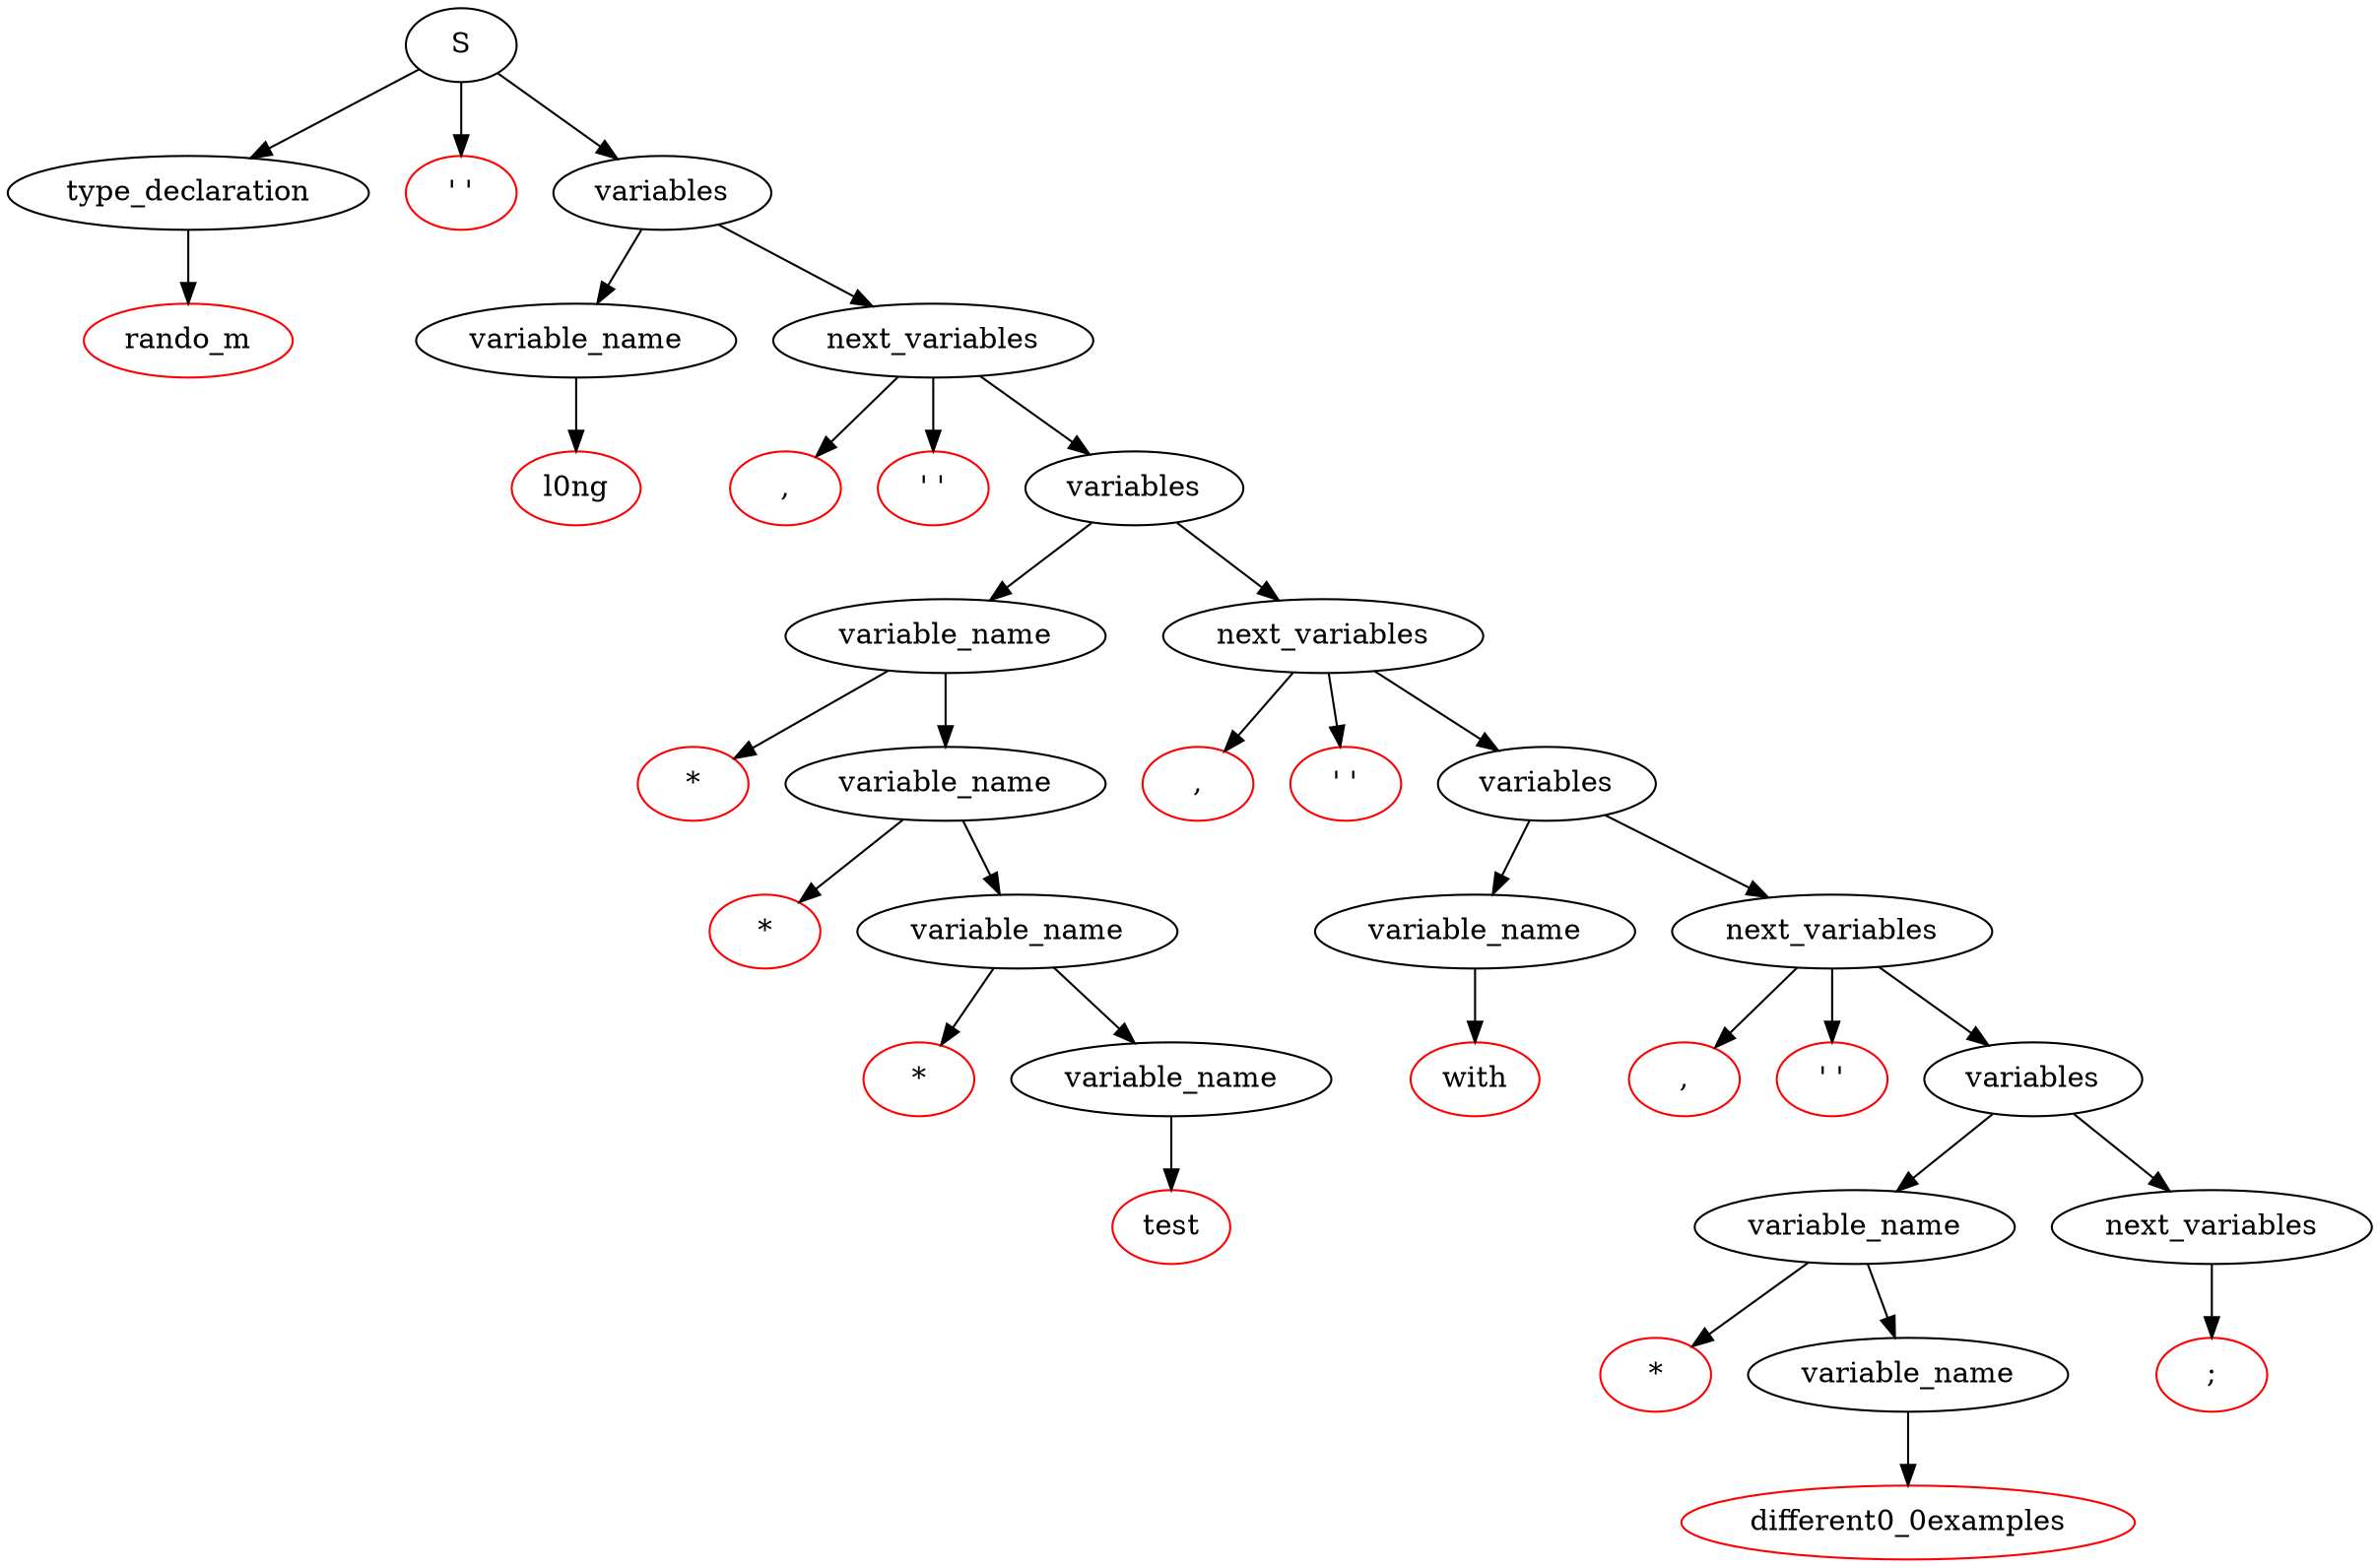 digraph {
1927950199 [label="S"];
868693306 [label="type_declaration"];
1746572565 [label="rando_m", color="red"];
868693306 -> 1746572565
1927950199 -> 868693306
989110044 [label="' '", color="red"];
1927950199 -> 989110044
424058530 [label="variables"];
321001045 [label="variable_name"];
791452441 [label="l0ng", color="red"];
321001045 -> 791452441
424058530 -> 321001045
834600351 [label="next_variables"];
471910020 [label=",", color="red"];
834600351 -> 471910020
531885035 [label="' '", color="red"];
834600351 -> 531885035
1418481495 [label="variables"];
303563356 [label="variable_name"];
135721597 [label="*", color="red"];
303563356 -> 135721597
142257191 [label="variable_name"];
1044036744 [label="*", color="red"];
142257191 -> 1044036744
1826771953 [label="variable_name"];
1406718218 [label="*", color="red"];
1826771953 -> 1406718218
245257410 [label="variable_name"];
1705736037 [label="test", color="red"];
245257410 -> 1705736037
1826771953 -> 245257410
142257191 -> 1826771953
303563356 -> 142257191
1418481495 -> 303563356
455659002 [label="next_variables"];
250421012 [label=",", color="red"];
455659002 -> 250421012
1915318863 [label="' '", color="red"];
455659002 -> 1915318863
1283928880 [label="variables"];
295530567 [label="variable_name"];
2003749087 [label="with", color="red"];
295530567 -> 2003749087
1283928880 -> 295530567
1324119927 [label="next_variables"];
990368553 [label=",", color="red"];
1324119927 -> 990368553
1096979270 [label="' '", color="red"];
1324119927 -> 1096979270
1078694789 [label="variables"];
1831932724 [label="variable_name"];
1747585824 [label="*", color="red"];
1831932724 -> 1747585824
1023892928 [label="variable_name"];
558638686 [label="different0_0examples", color="red"];
1023892928 -> 558638686
1831932724 -> 1023892928
1078694789 -> 1831932724
1149319664 [label="next_variables"];
2093631819 [label=";", color="red"];
1149319664 -> 2093631819
1078694789 -> 1149319664
1324119927 -> 1078694789
1283928880 -> 1324119927
455659002 -> 1283928880
1418481495 -> 455659002
834600351 -> 1418481495
424058530 -> 834600351
1927950199 -> 424058530
}